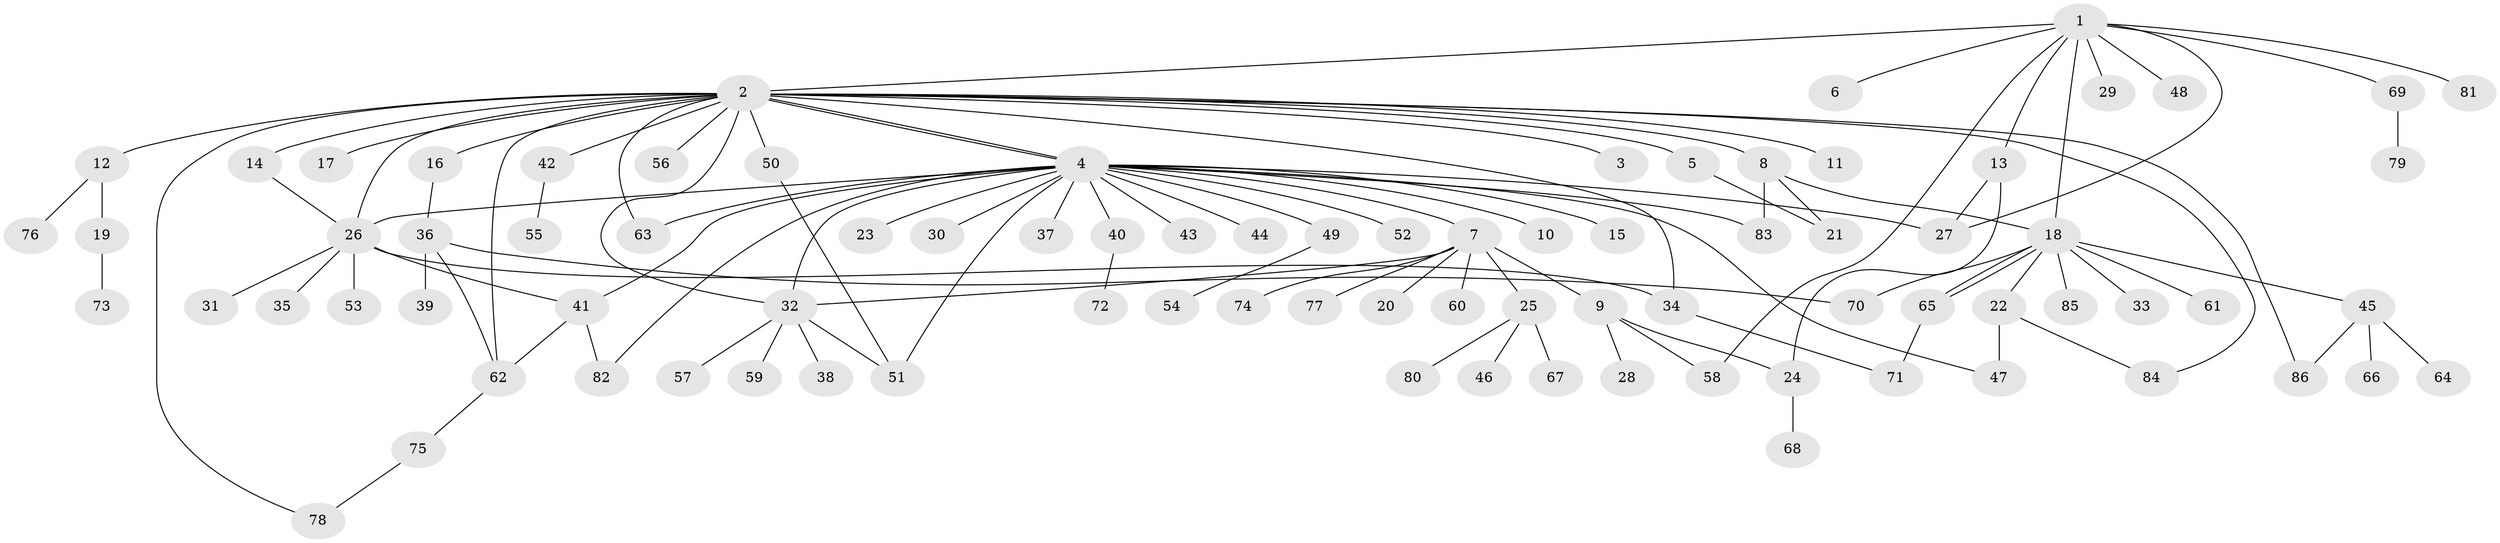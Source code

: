 // Generated by graph-tools (version 1.1) at 2025/11/02/27/25 16:11:12]
// undirected, 86 vertices, 112 edges
graph export_dot {
graph [start="1"]
  node [color=gray90,style=filled];
  1;
  2;
  3;
  4;
  5;
  6;
  7;
  8;
  9;
  10;
  11;
  12;
  13;
  14;
  15;
  16;
  17;
  18;
  19;
  20;
  21;
  22;
  23;
  24;
  25;
  26;
  27;
  28;
  29;
  30;
  31;
  32;
  33;
  34;
  35;
  36;
  37;
  38;
  39;
  40;
  41;
  42;
  43;
  44;
  45;
  46;
  47;
  48;
  49;
  50;
  51;
  52;
  53;
  54;
  55;
  56;
  57;
  58;
  59;
  60;
  61;
  62;
  63;
  64;
  65;
  66;
  67;
  68;
  69;
  70;
  71;
  72;
  73;
  74;
  75;
  76;
  77;
  78;
  79;
  80;
  81;
  82;
  83;
  84;
  85;
  86;
  1 -- 2;
  1 -- 6;
  1 -- 13;
  1 -- 18;
  1 -- 27;
  1 -- 29;
  1 -- 48;
  1 -- 58;
  1 -- 69;
  1 -- 81;
  2 -- 3;
  2 -- 4;
  2 -- 4;
  2 -- 5;
  2 -- 8;
  2 -- 11;
  2 -- 12;
  2 -- 14;
  2 -- 16;
  2 -- 17;
  2 -- 26;
  2 -- 32;
  2 -- 34;
  2 -- 42;
  2 -- 50;
  2 -- 56;
  2 -- 62;
  2 -- 63;
  2 -- 78;
  2 -- 84;
  2 -- 86;
  4 -- 7;
  4 -- 10;
  4 -- 15;
  4 -- 23;
  4 -- 26;
  4 -- 27;
  4 -- 30;
  4 -- 32;
  4 -- 37;
  4 -- 40;
  4 -- 41;
  4 -- 43;
  4 -- 44;
  4 -- 47;
  4 -- 49;
  4 -- 51;
  4 -- 52;
  4 -- 63;
  4 -- 82;
  4 -- 83;
  5 -- 21;
  7 -- 9;
  7 -- 20;
  7 -- 25;
  7 -- 32;
  7 -- 60;
  7 -- 74;
  7 -- 77;
  8 -- 18;
  8 -- 21;
  8 -- 83;
  9 -- 24;
  9 -- 28;
  9 -- 58;
  12 -- 19;
  12 -- 76;
  13 -- 24;
  13 -- 27;
  14 -- 26;
  16 -- 36;
  18 -- 22;
  18 -- 33;
  18 -- 45;
  18 -- 61;
  18 -- 65;
  18 -- 65;
  18 -- 70;
  18 -- 85;
  19 -- 73;
  22 -- 47;
  22 -- 84;
  24 -- 68;
  25 -- 46;
  25 -- 67;
  25 -- 80;
  26 -- 31;
  26 -- 34;
  26 -- 35;
  26 -- 41;
  26 -- 53;
  32 -- 38;
  32 -- 51;
  32 -- 57;
  32 -- 59;
  34 -- 71;
  36 -- 39;
  36 -- 62;
  36 -- 70;
  40 -- 72;
  41 -- 62;
  41 -- 82;
  42 -- 55;
  45 -- 64;
  45 -- 66;
  45 -- 86;
  49 -- 54;
  50 -- 51;
  62 -- 75;
  65 -- 71;
  69 -- 79;
  75 -- 78;
}
